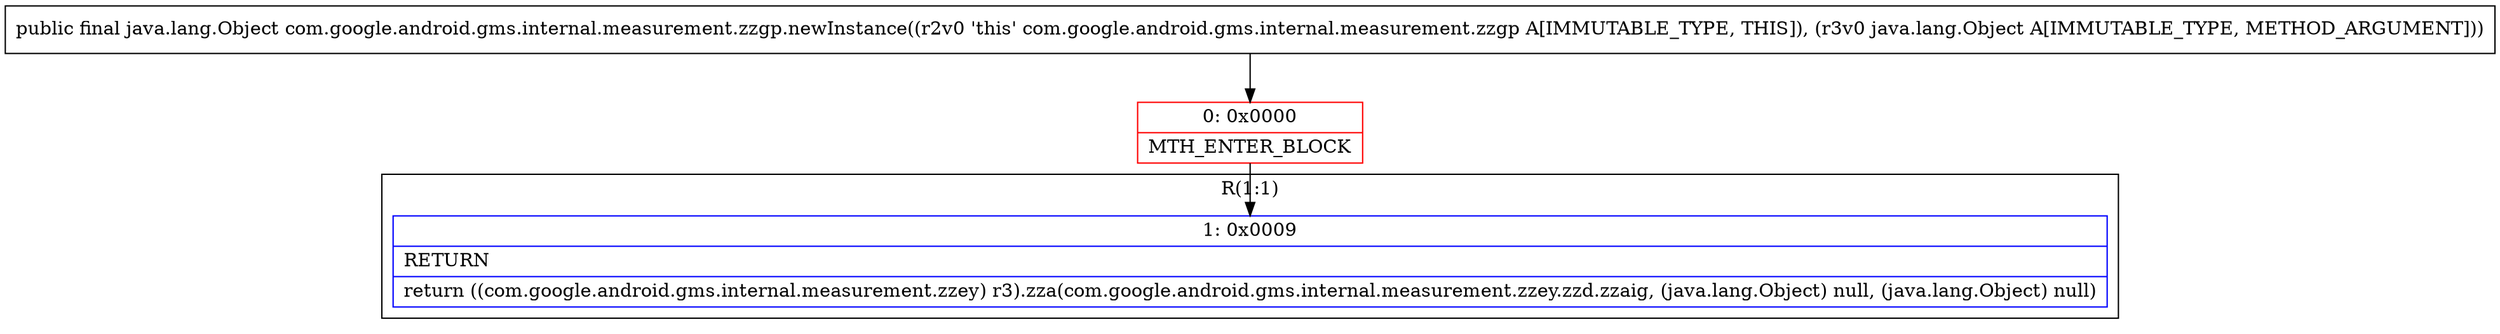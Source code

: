 digraph "CFG forcom.google.android.gms.internal.measurement.zzgp.newInstance(Ljava\/lang\/Object;)Ljava\/lang\/Object;" {
subgraph cluster_Region_259229388 {
label = "R(1:1)";
node [shape=record,color=blue];
Node_1 [shape=record,label="{1\:\ 0x0009|RETURN\l|return ((com.google.android.gms.internal.measurement.zzey) r3).zza(com.google.android.gms.internal.measurement.zzey.zzd.zzaig, (java.lang.Object) null, (java.lang.Object) null)\l}"];
}
Node_0 [shape=record,color=red,label="{0\:\ 0x0000|MTH_ENTER_BLOCK\l}"];
MethodNode[shape=record,label="{public final java.lang.Object com.google.android.gms.internal.measurement.zzgp.newInstance((r2v0 'this' com.google.android.gms.internal.measurement.zzgp A[IMMUTABLE_TYPE, THIS]), (r3v0 java.lang.Object A[IMMUTABLE_TYPE, METHOD_ARGUMENT])) }"];
MethodNode -> Node_0;
Node_0 -> Node_1;
}


